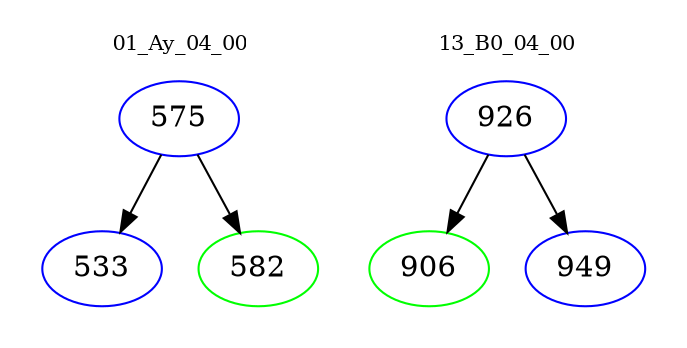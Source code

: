 digraph{
subgraph cluster_0 {
color = white
label = "01_Ay_04_00";
fontsize=10;
T0_575 [label="575", color="blue"]
T0_575 -> T0_533 [color="black"]
T0_533 [label="533", color="blue"]
T0_575 -> T0_582 [color="black"]
T0_582 [label="582", color="green"]
}
subgraph cluster_1 {
color = white
label = "13_B0_04_00";
fontsize=10;
T1_926 [label="926", color="blue"]
T1_926 -> T1_906 [color="black"]
T1_906 [label="906", color="green"]
T1_926 -> T1_949 [color="black"]
T1_949 [label="949", color="blue"]
}
}
